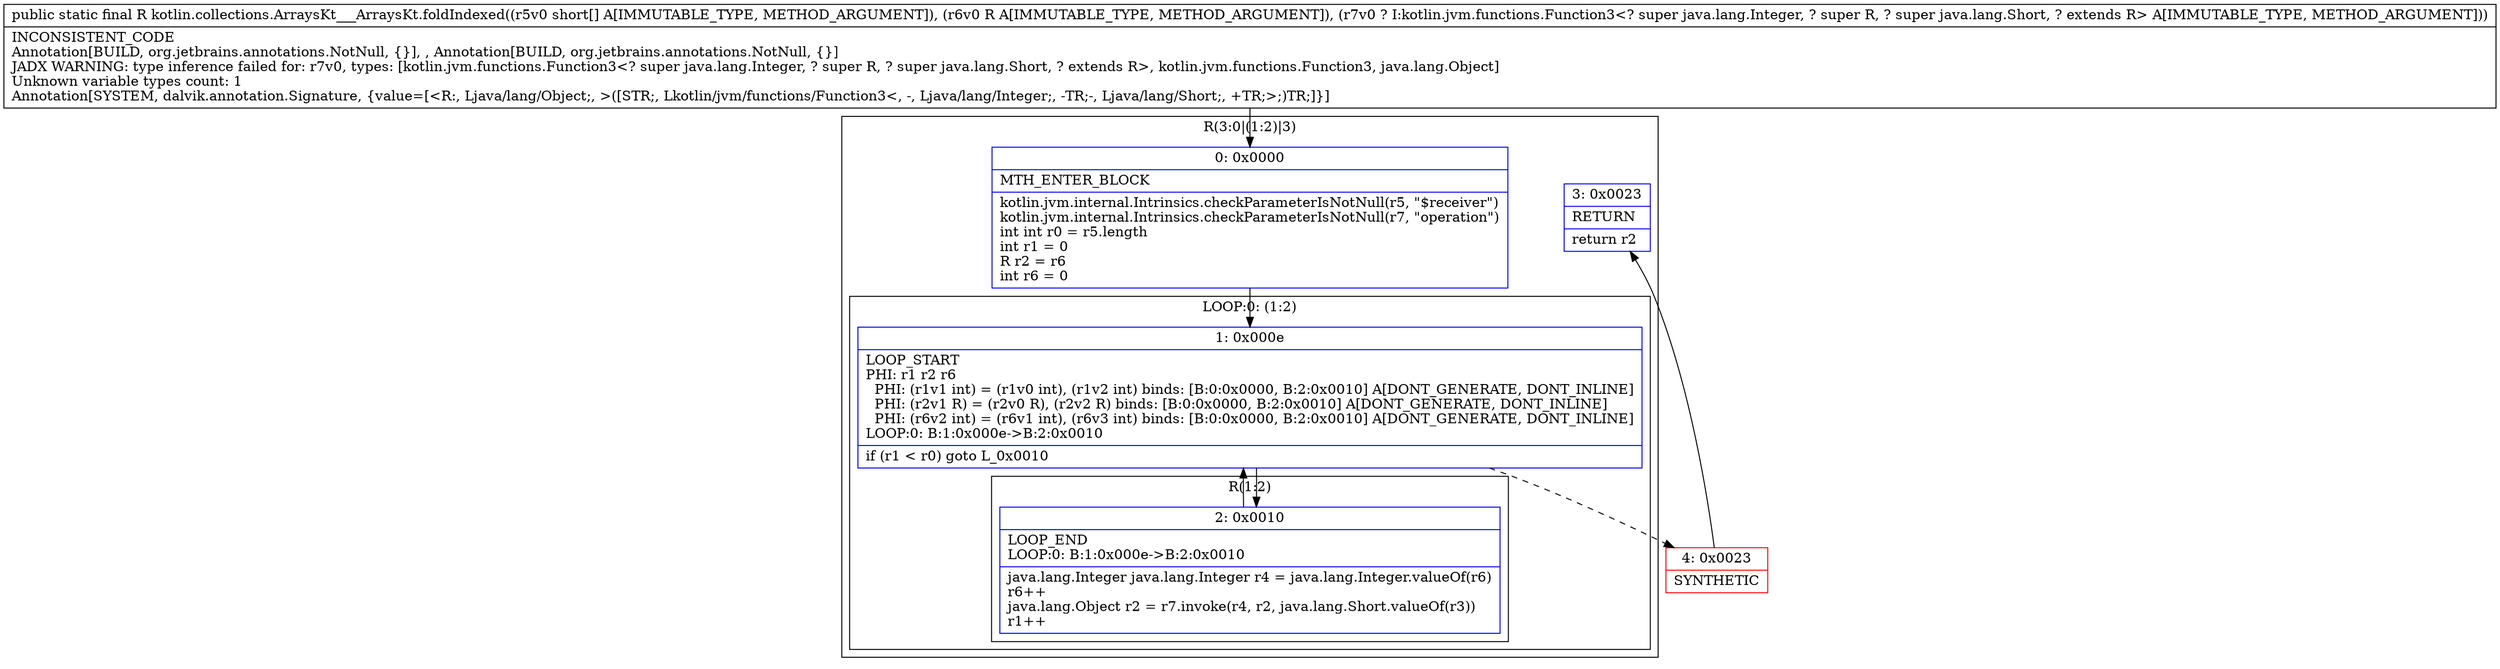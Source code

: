 digraph "CFG forkotlin.collections.ArraysKt___ArraysKt.foldIndexed([SLjava\/lang\/Object;Lkotlin\/jvm\/functions\/Function3;)Ljava\/lang\/Object;" {
subgraph cluster_Region_862601659 {
label = "R(3:0|(1:2)|3)";
node [shape=record,color=blue];
Node_0 [shape=record,label="{0\:\ 0x0000|MTH_ENTER_BLOCK\l|kotlin.jvm.internal.Intrinsics.checkParameterIsNotNull(r5, \"$receiver\")\lkotlin.jvm.internal.Intrinsics.checkParameterIsNotNull(r7, \"operation\")\lint int r0 = r5.length\lint r1 = 0\lR r2 = r6\lint r6 = 0\l}"];
subgraph cluster_LoopRegion_860210426 {
label = "LOOP:0: (1:2)";
node [shape=record,color=blue];
Node_1 [shape=record,label="{1\:\ 0x000e|LOOP_START\lPHI: r1 r2 r6 \l  PHI: (r1v1 int) = (r1v0 int), (r1v2 int) binds: [B:0:0x0000, B:2:0x0010] A[DONT_GENERATE, DONT_INLINE]\l  PHI: (r2v1 R) = (r2v0 R), (r2v2 R) binds: [B:0:0x0000, B:2:0x0010] A[DONT_GENERATE, DONT_INLINE]\l  PHI: (r6v2 int) = (r6v1 int), (r6v3 int) binds: [B:0:0x0000, B:2:0x0010] A[DONT_GENERATE, DONT_INLINE]\lLOOP:0: B:1:0x000e\-\>B:2:0x0010\l|if (r1 \< r0) goto L_0x0010\l}"];
subgraph cluster_Region_919051400 {
label = "R(1:2)";
node [shape=record,color=blue];
Node_2 [shape=record,label="{2\:\ 0x0010|LOOP_END\lLOOP:0: B:1:0x000e\-\>B:2:0x0010\l|java.lang.Integer java.lang.Integer r4 = java.lang.Integer.valueOf(r6)\lr6++\ljava.lang.Object r2 = r7.invoke(r4, r2, java.lang.Short.valueOf(r3))\lr1++\l}"];
}
}
Node_3 [shape=record,label="{3\:\ 0x0023|RETURN\l|return r2\l}"];
}
Node_4 [shape=record,color=red,label="{4\:\ 0x0023|SYNTHETIC\l}"];
MethodNode[shape=record,label="{public static final R kotlin.collections.ArraysKt___ArraysKt.foldIndexed((r5v0 short[] A[IMMUTABLE_TYPE, METHOD_ARGUMENT]), (r6v0 R A[IMMUTABLE_TYPE, METHOD_ARGUMENT]), (r7v0 ? I:kotlin.jvm.functions.Function3\<? super java.lang.Integer, ? super R, ? super java.lang.Short, ? extends R\> A[IMMUTABLE_TYPE, METHOD_ARGUMENT]))  | INCONSISTENT_CODE\lAnnotation[BUILD, org.jetbrains.annotations.NotNull, \{\}], , Annotation[BUILD, org.jetbrains.annotations.NotNull, \{\}]\lJADX WARNING: type inference failed for: r7v0, types: [kotlin.jvm.functions.Function3\<? super java.lang.Integer, ? super R, ? super java.lang.Short, ? extends R\>, kotlin.jvm.functions.Function3, java.lang.Object]\lUnknown variable types count: 1\lAnnotation[SYSTEM, dalvik.annotation.Signature, \{value=[\<R:, Ljava\/lang\/Object;, \>([STR;, Lkotlin\/jvm\/functions\/Function3\<, \-, Ljava\/lang\/Integer;, \-TR;\-, Ljava\/lang\/Short;, +TR;\>;)TR;]\}]\l}"];
MethodNode -> Node_0;
Node_0 -> Node_1;
Node_1 -> Node_2;
Node_1 -> Node_4[style=dashed];
Node_2 -> Node_1;
Node_4 -> Node_3;
}

